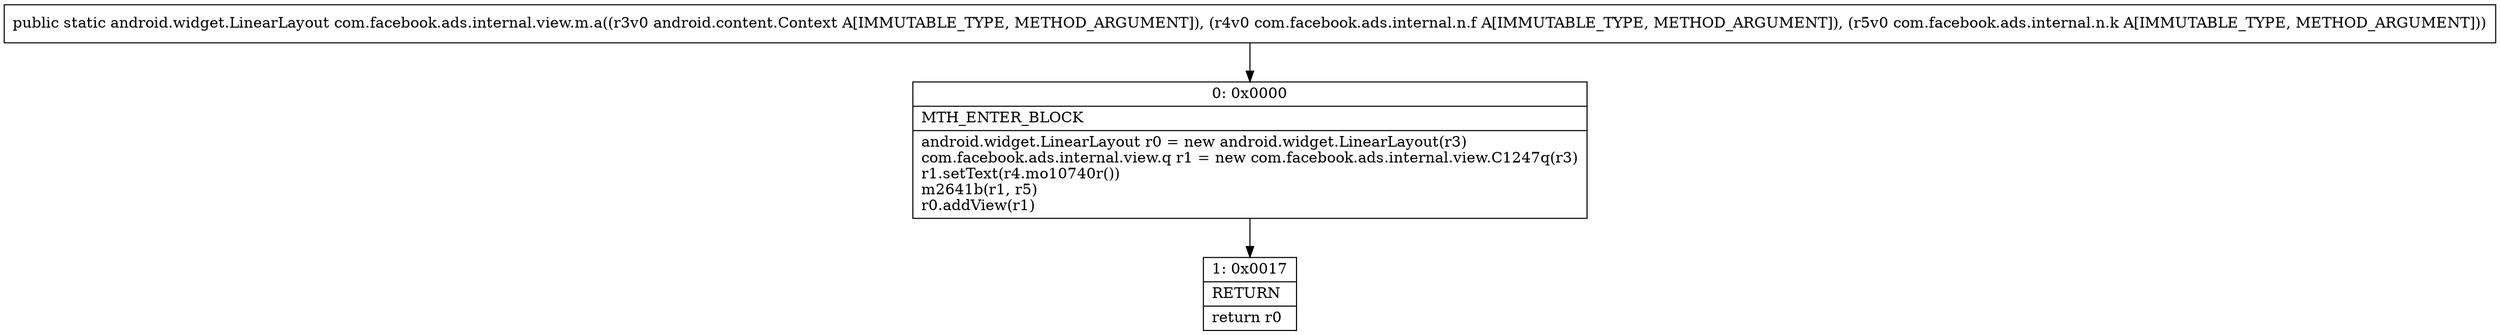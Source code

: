 digraph "CFG forcom.facebook.ads.internal.view.m.a(Landroid\/content\/Context;Lcom\/facebook\/ads\/internal\/n\/f;Lcom\/facebook\/ads\/internal\/n\/k;)Landroid\/widget\/LinearLayout;" {
Node_0 [shape=record,label="{0\:\ 0x0000|MTH_ENTER_BLOCK\l|android.widget.LinearLayout r0 = new android.widget.LinearLayout(r3)\lcom.facebook.ads.internal.view.q r1 = new com.facebook.ads.internal.view.C1247q(r3)\lr1.setText(r4.mo10740r())\lm2641b(r1, r5)\lr0.addView(r1)\l}"];
Node_1 [shape=record,label="{1\:\ 0x0017|RETURN\l|return r0\l}"];
MethodNode[shape=record,label="{public static android.widget.LinearLayout com.facebook.ads.internal.view.m.a((r3v0 android.content.Context A[IMMUTABLE_TYPE, METHOD_ARGUMENT]), (r4v0 com.facebook.ads.internal.n.f A[IMMUTABLE_TYPE, METHOD_ARGUMENT]), (r5v0 com.facebook.ads.internal.n.k A[IMMUTABLE_TYPE, METHOD_ARGUMENT])) }"];
MethodNode -> Node_0;
Node_0 -> Node_1;
}

